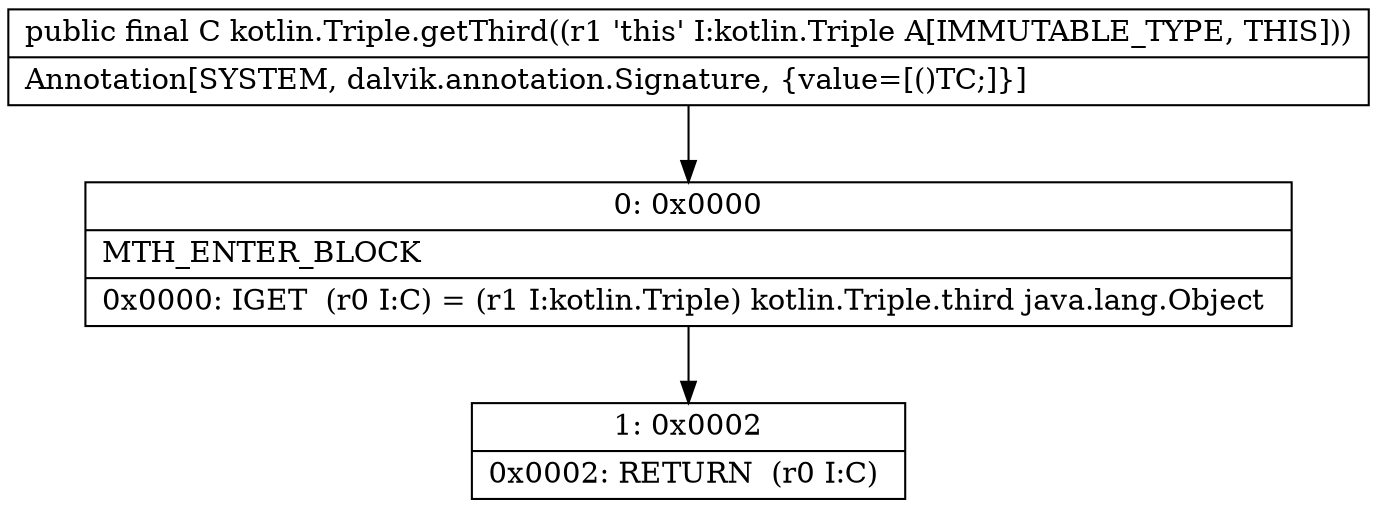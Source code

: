 digraph "CFG forkotlin.Triple.getThird()Ljava\/lang\/Object;" {
Node_0 [shape=record,label="{0\:\ 0x0000|MTH_ENTER_BLOCK\l|0x0000: IGET  (r0 I:C) = (r1 I:kotlin.Triple) kotlin.Triple.third java.lang.Object \l}"];
Node_1 [shape=record,label="{1\:\ 0x0002|0x0002: RETURN  (r0 I:C) \l}"];
MethodNode[shape=record,label="{public final C kotlin.Triple.getThird((r1 'this' I:kotlin.Triple A[IMMUTABLE_TYPE, THIS]))  | Annotation[SYSTEM, dalvik.annotation.Signature, \{value=[()TC;]\}]\l}"];
MethodNode -> Node_0;
Node_0 -> Node_1;
}

